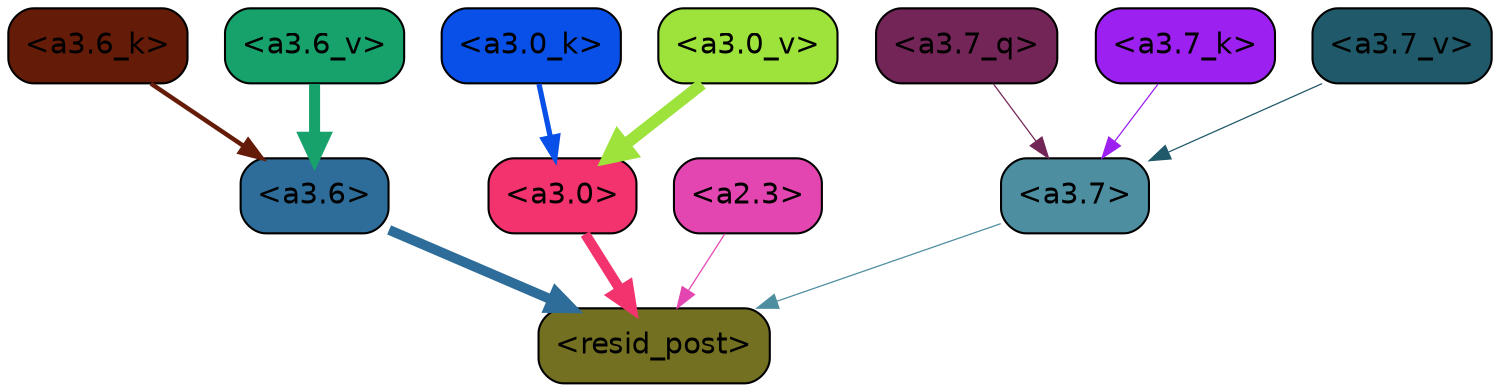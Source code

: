 strict digraph "" {
	graph [bgcolor=transparent,
		layout=dot,
		overlap=false,
		splines=true
	];
	"<a3.7>"	[color=black,
		fillcolor="#4d8ea0",
		fontname=Helvetica,
		shape=box,
		style="filled, rounded"];
	"<resid_post>"	[color=black,
		fillcolor="#737022",
		fontname=Helvetica,
		shape=box,
		style="filled, rounded"];
	"<a3.7>" -> "<resid_post>"	[color="#4d8ea0",
		penwidth=0.6];
	"<a3.6>"	[color=black,
		fillcolor="#2e6d9a",
		fontname=Helvetica,
		shape=box,
		style="filled, rounded"];
	"<a3.6>" -> "<resid_post>"	[color="#2e6d9a",
		penwidth=4.751592040061951];
	"<a3.0>"	[color=black,
		fillcolor="#f3336e",
		fontname=Helvetica,
		shape=box,
		style="filled, rounded"];
	"<a3.0>" -> "<resid_post>"	[color="#f3336e",
		penwidth=4.904066681861877];
	"<a2.3>"	[color=black,
		fillcolor="#e446b1",
		fontname=Helvetica,
		shape=box,
		style="filled, rounded"];
	"<a2.3>" -> "<resid_post>"	[color="#e446b1",
		penwidth=0.6];
	"<a3.7_q>"	[color=black,
		fillcolor="#722556",
		fontname=Helvetica,
		shape=box,
		style="filled, rounded"];
	"<a3.7_q>" -> "<a3.7>"	[color="#722556",
		penwidth=0.6];
	"<a3.7_k>"	[color=black,
		fillcolor="#9c20ef",
		fontname=Helvetica,
		shape=box,
		style="filled, rounded"];
	"<a3.7_k>" -> "<a3.7>"	[color="#9c20ef",
		penwidth=0.6];
	"<a3.6_k>"	[color=black,
		fillcolor="#641b07",
		fontname=Helvetica,
		shape=box,
		style="filled, rounded"];
	"<a3.6_k>" -> "<a3.6>"	[color="#641b07",
		penwidth=2.13908451795578];
	"<a3.0_k>"	[color=black,
		fillcolor="#0950e8",
		fontname=Helvetica,
		shape=box,
		style="filled, rounded"];
	"<a3.0_k>" -> "<a3.0>"	[color="#0950e8",
		penwidth=2.520303964614868];
	"<a3.7_v>"	[color=black,
		fillcolor="#205969",
		fontname=Helvetica,
		shape=box,
		style="filled, rounded"];
	"<a3.7_v>" -> "<a3.7>"	[color="#205969",
		penwidth=0.6];
	"<a3.6_v>"	[color=black,
		fillcolor="#17a26b",
		fontname=Helvetica,
		shape=box,
		style="filled, rounded"];
	"<a3.6_v>" -> "<a3.6>"	[color="#17a26b",
		penwidth=5.297133803367615];
	"<a3.0_v>"	[color=black,
		fillcolor="#9de33b",
		fontname=Helvetica,
		shape=box,
		style="filled, rounded"];
	"<a3.0_v>" -> "<a3.0>"	[color="#9de33b",
		penwidth=5.680712580680847];
}

